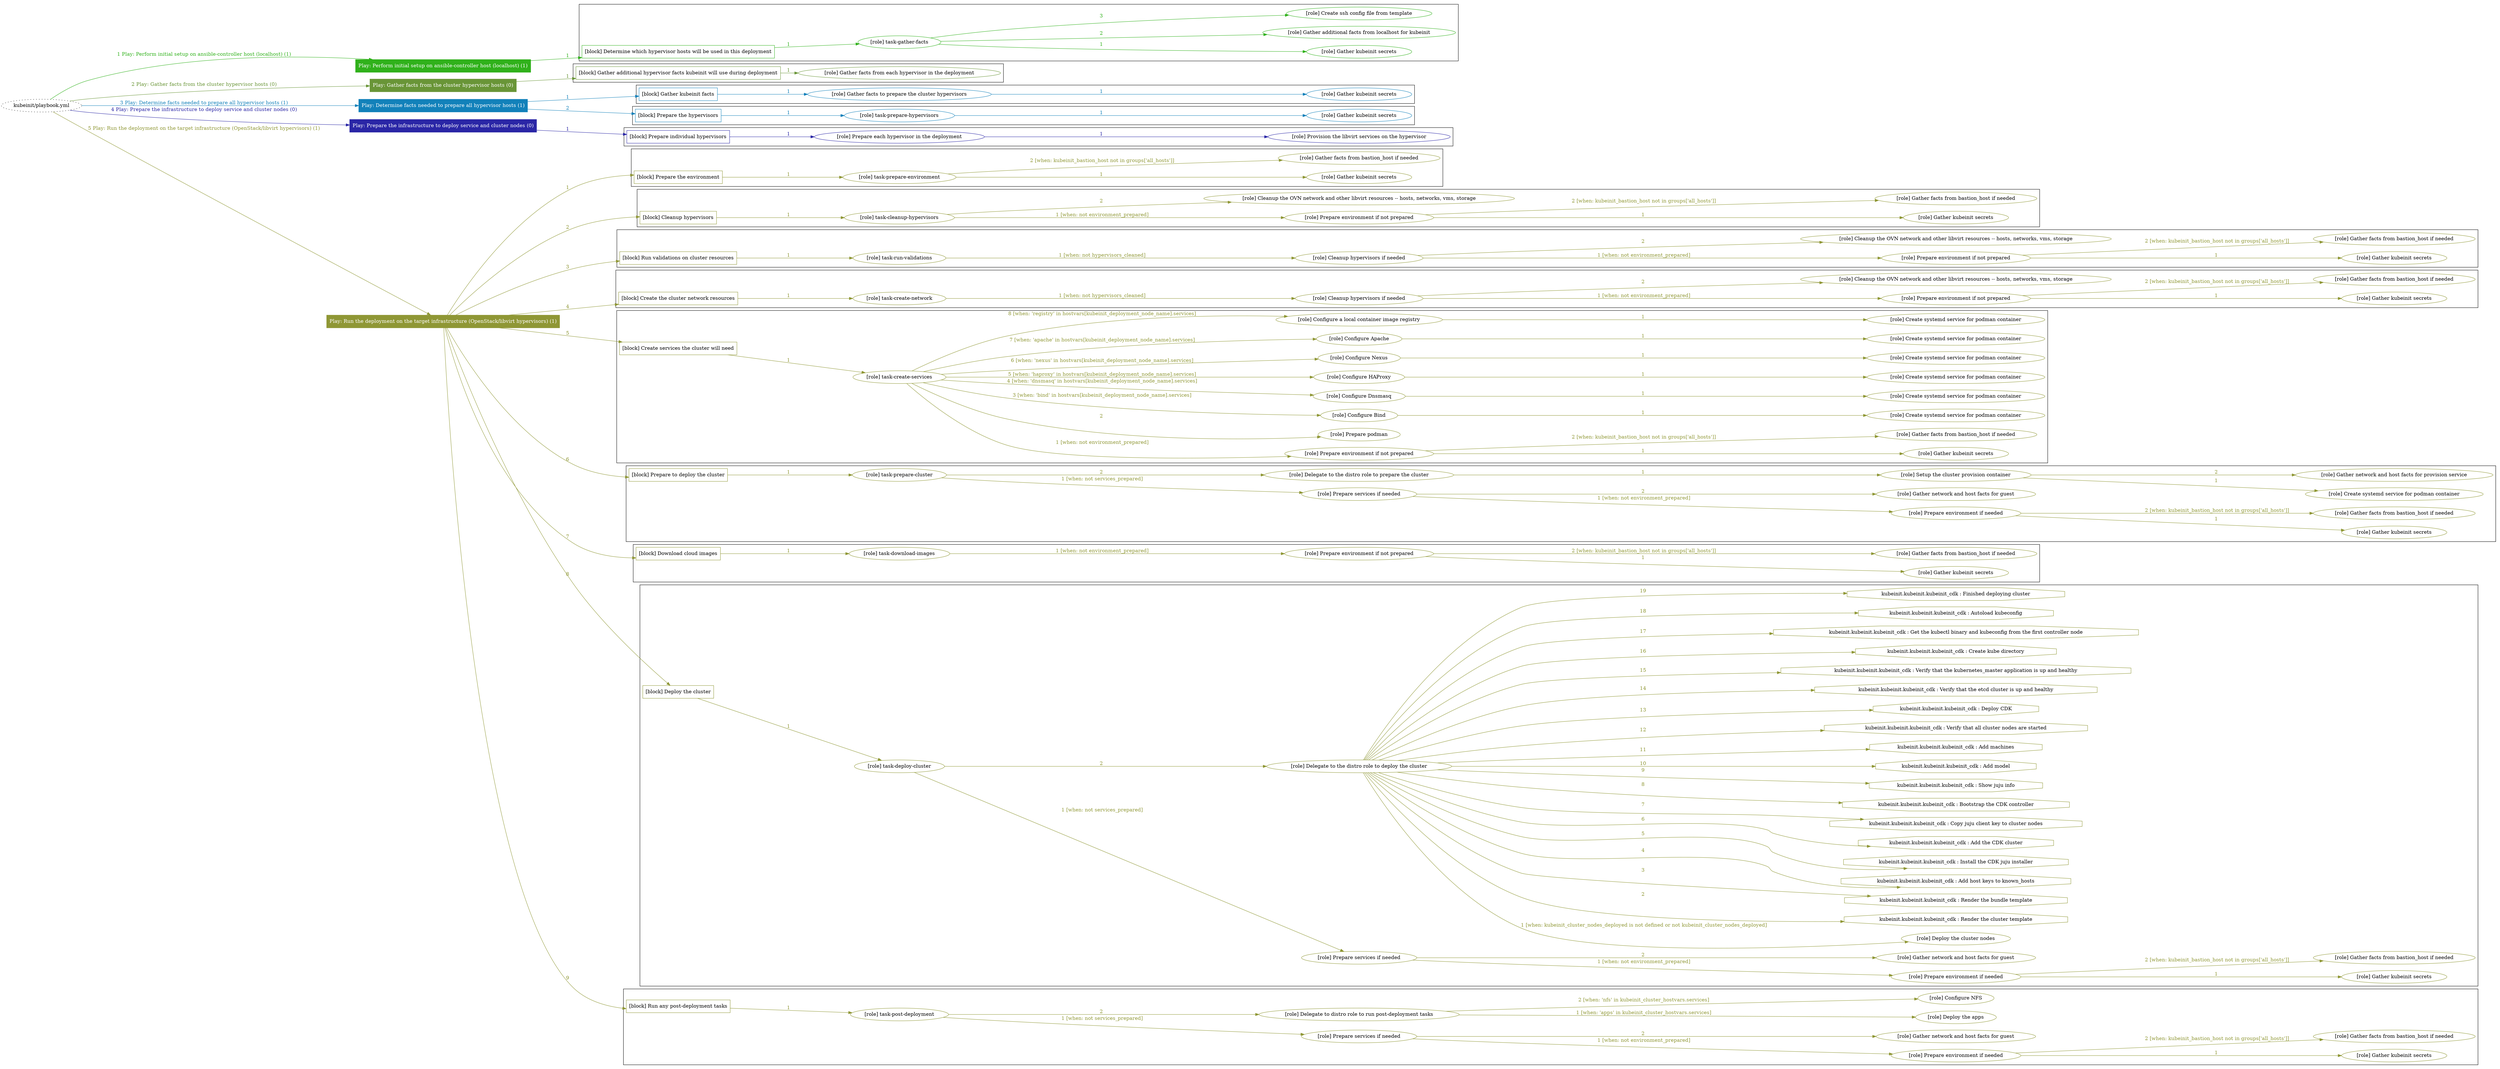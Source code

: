 digraph {
	graph [concentrate=true ordering=in rankdir=LR ratio=fill]
	edge [esep=5 sep=10]
	"kubeinit/playbook.yml" [URL="/home/runner/work/kubeinit/kubeinit/kubeinit/playbook.yml" id=playbook_cd657d5a style=dotted]
	"kubeinit/playbook.yml" -> play_ceb8ec1d [label="1 Play: Perform initial setup on ansible-controller host (localhost) (1)" color="#30b11b" fontcolor="#30b11b" id=edge_play_ceb8ec1d labeltooltip="1 Play: Perform initial setup on ansible-controller host (localhost) (1)" tooltip="1 Play: Perform initial setup on ansible-controller host (localhost) (1)"]
	subgraph "Play: Perform initial setup on ansible-controller host (localhost) (1)" {
		play_ceb8ec1d [label="Play: Perform initial setup on ansible-controller host (localhost) (1)" URL="/home/runner/work/kubeinit/kubeinit/kubeinit/playbook.yml" color="#30b11b" fontcolor="#ffffff" id=play_ceb8ec1d shape=box style=filled tooltip=localhost]
		play_ceb8ec1d -> block_34681be0 [label=1 color="#30b11b" fontcolor="#30b11b" id=edge_block_34681be0 labeltooltip=1 tooltip=1]
		subgraph cluster_block_34681be0 {
			block_34681be0 [label="[block] Determine which hypervisor hosts will be used in this deployment" URL="/home/runner/work/kubeinit/kubeinit/kubeinit/playbook.yml" color="#30b11b" id=block_34681be0 labeltooltip="Determine which hypervisor hosts will be used in this deployment" shape=box tooltip="Determine which hypervisor hosts will be used in this deployment"]
			block_34681be0 -> role_828127d9 [label="1 " color="#30b11b" fontcolor="#30b11b" id=edge_role_828127d9 labeltooltip="1 " tooltip="1 "]
			subgraph "task-gather-facts" {
				role_828127d9 [label="[role] task-gather-facts" URL="/home/runner/work/kubeinit/kubeinit/kubeinit/playbook.yml" color="#30b11b" id=role_828127d9 tooltip="task-gather-facts"]
				role_828127d9 -> role_39dc671b [label="1 " color="#30b11b" fontcolor="#30b11b" id=edge_role_39dc671b labeltooltip="1 " tooltip="1 "]
				subgraph "Gather kubeinit secrets" {
					role_39dc671b [label="[role] Gather kubeinit secrets" URL="/home/runner/.ansible/collections/ansible_collections/kubeinit/kubeinit/roles/kubeinit_prepare/tasks/build_hypervisors_group.yml" color="#30b11b" id=role_39dc671b tooltip="Gather kubeinit secrets"]
				}
				role_828127d9 -> role_d5f04aaf [label="2 " color="#30b11b" fontcolor="#30b11b" id=edge_role_d5f04aaf labeltooltip="2 " tooltip="2 "]
				subgraph "Gather additional facts from localhost for kubeinit" {
					role_d5f04aaf [label="[role] Gather additional facts from localhost for kubeinit" URL="/home/runner/.ansible/collections/ansible_collections/kubeinit/kubeinit/roles/kubeinit_prepare/tasks/build_hypervisors_group.yml" color="#30b11b" id=role_d5f04aaf tooltip="Gather additional facts from localhost for kubeinit"]
				}
				role_828127d9 -> role_eecea477 [label="3 " color="#30b11b" fontcolor="#30b11b" id=edge_role_eecea477 labeltooltip="3 " tooltip="3 "]
				subgraph "Create ssh config file from template" {
					role_eecea477 [label="[role] Create ssh config file from template" URL="/home/runner/.ansible/collections/ansible_collections/kubeinit/kubeinit/roles/kubeinit_prepare/tasks/build_hypervisors_group.yml" color="#30b11b" id=role_eecea477 tooltip="Create ssh config file from template"]
				}
			}
		}
	}
	"kubeinit/playbook.yml" -> play_11ed5c2f [label="2 Play: Gather facts from the cluster hypervisor hosts (0)" color="#699537" fontcolor="#699537" id=edge_play_11ed5c2f labeltooltip="2 Play: Gather facts from the cluster hypervisor hosts (0)" tooltip="2 Play: Gather facts from the cluster hypervisor hosts (0)"]
	subgraph "Play: Gather facts from the cluster hypervisor hosts (0)" {
		play_11ed5c2f [label="Play: Gather facts from the cluster hypervisor hosts (0)" URL="/home/runner/work/kubeinit/kubeinit/kubeinit/playbook.yml" color="#699537" fontcolor="#ffffff" id=play_11ed5c2f shape=box style=filled tooltip="Play: Gather facts from the cluster hypervisor hosts (0)"]
		play_11ed5c2f -> block_8b3c9bb7 [label=1 color="#699537" fontcolor="#699537" id=edge_block_8b3c9bb7 labeltooltip=1 tooltip=1]
		subgraph cluster_block_8b3c9bb7 {
			block_8b3c9bb7 [label="[block] Gather additional hypervisor facts kubeinit will use during deployment" URL="/home/runner/work/kubeinit/kubeinit/kubeinit/playbook.yml" color="#699537" id=block_8b3c9bb7 labeltooltip="Gather additional hypervisor facts kubeinit will use during deployment" shape=box tooltip="Gather additional hypervisor facts kubeinit will use during deployment"]
			block_8b3c9bb7 -> role_a38fad63 [label="1 " color="#699537" fontcolor="#699537" id=edge_role_a38fad63 labeltooltip="1 " tooltip="1 "]
			subgraph "Gather facts from each hypervisor in the deployment" {
				role_a38fad63 [label="[role] Gather facts from each hypervisor in the deployment" URL="/home/runner/work/kubeinit/kubeinit/kubeinit/playbook.yml" color="#699537" id=role_a38fad63 tooltip="Gather facts from each hypervisor in the deployment"]
			}
		}
	}
	"kubeinit/playbook.yml" -> play_ab9390d6 [label="3 Play: Determine facts needed to prepare all hypervisor hosts (1)" color="#1281ba" fontcolor="#1281ba" id=edge_play_ab9390d6 labeltooltip="3 Play: Determine facts needed to prepare all hypervisor hosts (1)" tooltip="3 Play: Determine facts needed to prepare all hypervisor hosts (1)"]
	subgraph "Play: Determine facts needed to prepare all hypervisor hosts (1)" {
		play_ab9390d6 [label="Play: Determine facts needed to prepare all hypervisor hosts (1)" URL="/home/runner/work/kubeinit/kubeinit/kubeinit/playbook.yml" color="#1281ba" fontcolor="#ffffff" id=play_ab9390d6 shape=box style=filled tooltip=localhost]
		play_ab9390d6 -> block_2c766295 [label=1 color="#1281ba" fontcolor="#1281ba" id=edge_block_2c766295 labeltooltip=1 tooltip=1]
		subgraph cluster_block_2c766295 {
			block_2c766295 [label="[block] Gather kubeinit facts" URL="/home/runner/work/kubeinit/kubeinit/kubeinit/playbook.yml" color="#1281ba" id=block_2c766295 labeltooltip="Gather kubeinit facts" shape=box tooltip="Gather kubeinit facts"]
			block_2c766295 -> role_c1063bf0 [label="1 " color="#1281ba" fontcolor="#1281ba" id=edge_role_c1063bf0 labeltooltip="1 " tooltip="1 "]
			subgraph "Gather facts to prepare the cluster hypervisors" {
				role_c1063bf0 [label="[role] Gather facts to prepare the cluster hypervisors" URL="/home/runner/work/kubeinit/kubeinit/kubeinit/playbook.yml" color="#1281ba" id=role_c1063bf0 tooltip="Gather facts to prepare the cluster hypervisors"]
				role_c1063bf0 -> role_35a53a91 [label="1 " color="#1281ba" fontcolor="#1281ba" id=edge_role_35a53a91 labeltooltip="1 " tooltip="1 "]
				subgraph "Gather kubeinit secrets" {
					role_35a53a91 [label="[role] Gather kubeinit secrets" URL="/home/runner/.ansible/collections/ansible_collections/kubeinit/kubeinit/roles/kubeinit_prepare/tasks/gather_kubeinit_facts.yml" color="#1281ba" id=role_35a53a91 tooltip="Gather kubeinit secrets"]
				}
			}
		}
		play_ab9390d6 -> block_e898741e [label=2 color="#1281ba" fontcolor="#1281ba" id=edge_block_e898741e labeltooltip=2 tooltip=2]
		subgraph cluster_block_e898741e {
			block_e898741e [label="[block] Prepare the hypervisors" URL="/home/runner/work/kubeinit/kubeinit/kubeinit/playbook.yml" color="#1281ba" id=block_e898741e labeltooltip="Prepare the hypervisors" shape=box tooltip="Prepare the hypervisors"]
			block_e898741e -> role_956f56af [label="1 " color="#1281ba" fontcolor="#1281ba" id=edge_role_956f56af labeltooltip="1 " tooltip="1 "]
			subgraph "task-prepare-hypervisors" {
				role_956f56af [label="[role] task-prepare-hypervisors" URL="/home/runner/work/kubeinit/kubeinit/kubeinit/playbook.yml" color="#1281ba" id=role_956f56af tooltip="task-prepare-hypervisors"]
				role_956f56af -> role_1a9fc043 [label="1 " color="#1281ba" fontcolor="#1281ba" id=edge_role_1a9fc043 labeltooltip="1 " tooltip="1 "]
				subgraph "Gather kubeinit secrets" {
					role_1a9fc043 [label="[role] Gather kubeinit secrets" URL="/home/runner/.ansible/collections/ansible_collections/kubeinit/kubeinit/roles/kubeinit_prepare/tasks/gather_kubeinit_facts.yml" color="#1281ba" id=role_1a9fc043 tooltip="Gather kubeinit secrets"]
				}
			}
		}
	}
	"kubeinit/playbook.yml" -> play_485f9ff9 [label="4 Play: Prepare the infrastructure to deploy service and cluster nodes (0)" color="#2a26a6" fontcolor="#2a26a6" id=edge_play_485f9ff9 labeltooltip="4 Play: Prepare the infrastructure to deploy service and cluster nodes (0)" tooltip="4 Play: Prepare the infrastructure to deploy service and cluster nodes (0)"]
	subgraph "Play: Prepare the infrastructure to deploy service and cluster nodes (0)" {
		play_485f9ff9 [label="Play: Prepare the infrastructure to deploy service and cluster nodes (0)" URL="/home/runner/work/kubeinit/kubeinit/kubeinit/playbook.yml" color="#2a26a6" fontcolor="#ffffff" id=play_485f9ff9 shape=box style=filled tooltip="Play: Prepare the infrastructure to deploy service and cluster nodes (0)"]
		play_485f9ff9 -> block_8a85e7b1 [label=1 color="#2a26a6" fontcolor="#2a26a6" id=edge_block_8a85e7b1 labeltooltip=1 tooltip=1]
		subgraph cluster_block_8a85e7b1 {
			block_8a85e7b1 [label="[block] Prepare individual hypervisors" URL="/home/runner/work/kubeinit/kubeinit/kubeinit/playbook.yml" color="#2a26a6" id=block_8a85e7b1 labeltooltip="Prepare individual hypervisors" shape=box tooltip="Prepare individual hypervisors"]
			block_8a85e7b1 -> role_94c80084 [label="1 " color="#2a26a6" fontcolor="#2a26a6" id=edge_role_94c80084 labeltooltip="1 " tooltip="1 "]
			subgraph "Prepare each hypervisor in the deployment" {
				role_94c80084 [label="[role] Prepare each hypervisor in the deployment" URL="/home/runner/work/kubeinit/kubeinit/kubeinit/playbook.yml" color="#2a26a6" id=role_94c80084 tooltip="Prepare each hypervisor in the deployment"]
				role_94c80084 -> role_57f66206 [label="1 " color="#2a26a6" fontcolor="#2a26a6" id=edge_role_57f66206 labeltooltip="1 " tooltip="1 "]
				subgraph "Provision the libvirt services on the hypervisor" {
					role_57f66206 [label="[role] Provision the libvirt services on the hypervisor" URL="/home/runner/.ansible/collections/ansible_collections/kubeinit/kubeinit/roles/kubeinit_prepare/tasks/prepare_hypervisor.yml" color="#2a26a6" id=role_57f66206 tooltip="Provision the libvirt services on the hypervisor"]
				}
			}
		}
	}
	"kubeinit/playbook.yml" -> play_a5c79d68 [label="5 Play: Run the deployment on the target infrastructure (OpenStack/libvirt hypervisors) (1)" color="#8f9735" fontcolor="#8f9735" id=edge_play_a5c79d68 labeltooltip="5 Play: Run the deployment on the target infrastructure (OpenStack/libvirt hypervisors) (1)" tooltip="5 Play: Run the deployment on the target infrastructure (OpenStack/libvirt hypervisors) (1)"]
	subgraph "Play: Run the deployment on the target infrastructure (OpenStack/libvirt hypervisors) (1)" {
		play_a5c79d68 [label="Play: Run the deployment on the target infrastructure (OpenStack/libvirt hypervisors) (1)" URL="/home/runner/work/kubeinit/kubeinit/kubeinit/playbook.yml" color="#8f9735" fontcolor="#ffffff" id=play_a5c79d68 shape=box style=filled tooltip=localhost]
		play_a5c79d68 -> block_c7a62690 [label=1 color="#8f9735" fontcolor="#8f9735" id=edge_block_c7a62690 labeltooltip=1 tooltip=1]
		subgraph cluster_block_c7a62690 {
			block_c7a62690 [label="[block] Prepare the environment" URL="/home/runner/work/kubeinit/kubeinit/kubeinit/playbook.yml" color="#8f9735" id=block_c7a62690 labeltooltip="Prepare the environment" shape=box tooltip="Prepare the environment"]
			block_c7a62690 -> role_be80a9b1 [label="1 " color="#8f9735" fontcolor="#8f9735" id=edge_role_be80a9b1 labeltooltip="1 " tooltip="1 "]
			subgraph "task-prepare-environment" {
				role_be80a9b1 [label="[role] task-prepare-environment" URL="/home/runner/work/kubeinit/kubeinit/kubeinit/playbook.yml" color="#8f9735" id=role_be80a9b1 tooltip="task-prepare-environment"]
				role_be80a9b1 -> role_8db6ff6e [label="1 " color="#8f9735" fontcolor="#8f9735" id=edge_role_8db6ff6e labeltooltip="1 " tooltip="1 "]
				subgraph "Gather kubeinit secrets" {
					role_8db6ff6e [label="[role] Gather kubeinit secrets" URL="/home/runner/.ansible/collections/ansible_collections/kubeinit/kubeinit/roles/kubeinit_prepare/tasks/gather_kubeinit_facts.yml" color="#8f9735" id=role_8db6ff6e tooltip="Gather kubeinit secrets"]
				}
				role_be80a9b1 -> role_0283cb5f [label="2 [when: kubeinit_bastion_host not in groups['all_hosts']]" color="#8f9735" fontcolor="#8f9735" id=edge_role_0283cb5f labeltooltip="2 [when: kubeinit_bastion_host not in groups['all_hosts']]" tooltip="2 [when: kubeinit_bastion_host not in groups['all_hosts']]"]
				subgraph "Gather facts from bastion_host if needed" {
					role_0283cb5f [label="[role] Gather facts from bastion_host if needed" URL="/home/runner/.ansible/collections/ansible_collections/kubeinit/kubeinit/roles/kubeinit_prepare/tasks/main.yml" color="#8f9735" id=role_0283cb5f tooltip="Gather facts from bastion_host if needed"]
				}
			}
		}
		play_a5c79d68 -> block_fcfa1def [label=2 color="#8f9735" fontcolor="#8f9735" id=edge_block_fcfa1def labeltooltip=2 tooltip=2]
		subgraph cluster_block_fcfa1def {
			block_fcfa1def [label="[block] Cleanup hypervisors" URL="/home/runner/work/kubeinit/kubeinit/kubeinit/playbook.yml" color="#8f9735" id=block_fcfa1def labeltooltip="Cleanup hypervisors" shape=box tooltip="Cleanup hypervisors"]
			block_fcfa1def -> role_36c90ebb [label="1 " color="#8f9735" fontcolor="#8f9735" id=edge_role_36c90ebb labeltooltip="1 " tooltip="1 "]
			subgraph "task-cleanup-hypervisors" {
				role_36c90ebb [label="[role] task-cleanup-hypervisors" URL="/home/runner/work/kubeinit/kubeinit/kubeinit/playbook.yml" color="#8f9735" id=role_36c90ebb tooltip="task-cleanup-hypervisors"]
				role_36c90ebb -> role_511deeb3 [label="1 [when: not environment_prepared]" color="#8f9735" fontcolor="#8f9735" id=edge_role_511deeb3 labeltooltip="1 [when: not environment_prepared]" tooltip="1 [when: not environment_prepared]"]
				subgraph "Prepare environment if not prepared" {
					role_511deeb3 [label="[role] Prepare environment if not prepared" URL="/home/runner/.ansible/collections/ansible_collections/kubeinit/kubeinit/roles/kubeinit_libvirt/tasks/cleanup_hypervisors.yml" color="#8f9735" id=role_511deeb3 tooltip="Prepare environment if not prepared"]
					role_511deeb3 -> role_a06d397b [label="1 " color="#8f9735" fontcolor="#8f9735" id=edge_role_a06d397b labeltooltip="1 " tooltip="1 "]
					subgraph "Gather kubeinit secrets" {
						role_a06d397b [label="[role] Gather kubeinit secrets" URL="/home/runner/.ansible/collections/ansible_collections/kubeinit/kubeinit/roles/kubeinit_prepare/tasks/gather_kubeinit_facts.yml" color="#8f9735" id=role_a06d397b tooltip="Gather kubeinit secrets"]
					}
					role_511deeb3 -> role_fc28161c [label="2 [when: kubeinit_bastion_host not in groups['all_hosts']]" color="#8f9735" fontcolor="#8f9735" id=edge_role_fc28161c labeltooltip="2 [when: kubeinit_bastion_host not in groups['all_hosts']]" tooltip="2 [when: kubeinit_bastion_host not in groups['all_hosts']]"]
					subgraph "Gather facts from bastion_host if needed" {
						role_fc28161c [label="[role] Gather facts from bastion_host if needed" URL="/home/runner/.ansible/collections/ansible_collections/kubeinit/kubeinit/roles/kubeinit_prepare/tasks/main.yml" color="#8f9735" id=role_fc28161c tooltip="Gather facts from bastion_host if needed"]
					}
				}
				role_36c90ebb -> role_82da23a6 [label="2 " color="#8f9735" fontcolor="#8f9735" id=edge_role_82da23a6 labeltooltip="2 " tooltip="2 "]
				subgraph "Cleanup the OVN network and other libvirt resources -- hosts, networks, vms, storage" {
					role_82da23a6 [label="[role] Cleanup the OVN network and other libvirt resources -- hosts, networks, vms, storage" URL="/home/runner/.ansible/collections/ansible_collections/kubeinit/kubeinit/roles/kubeinit_libvirt/tasks/cleanup_hypervisors.yml" color="#8f9735" id=role_82da23a6 tooltip="Cleanup the OVN network and other libvirt resources -- hosts, networks, vms, storage"]
				}
			}
		}
		play_a5c79d68 -> block_6cf93146 [label=3 color="#8f9735" fontcolor="#8f9735" id=edge_block_6cf93146 labeltooltip=3 tooltip=3]
		subgraph cluster_block_6cf93146 {
			block_6cf93146 [label="[block] Run validations on cluster resources" URL="/home/runner/work/kubeinit/kubeinit/kubeinit/playbook.yml" color="#8f9735" id=block_6cf93146 labeltooltip="Run validations on cluster resources" shape=box tooltip="Run validations on cluster resources"]
			block_6cf93146 -> role_12487765 [label="1 " color="#8f9735" fontcolor="#8f9735" id=edge_role_12487765 labeltooltip="1 " tooltip="1 "]
			subgraph "task-run-validations" {
				role_12487765 [label="[role] task-run-validations" URL="/home/runner/work/kubeinit/kubeinit/kubeinit/playbook.yml" color="#8f9735" id=role_12487765 tooltip="task-run-validations"]
				role_12487765 -> role_c077e961 [label="1 [when: not hypervisors_cleaned]" color="#8f9735" fontcolor="#8f9735" id=edge_role_c077e961 labeltooltip="1 [when: not hypervisors_cleaned]" tooltip="1 [when: not hypervisors_cleaned]"]
				subgraph "Cleanup hypervisors if needed" {
					role_c077e961 [label="[role] Cleanup hypervisors if needed" URL="/home/runner/.ansible/collections/ansible_collections/kubeinit/kubeinit/roles/kubeinit_validations/tasks/main.yml" color="#8f9735" id=role_c077e961 tooltip="Cleanup hypervisors if needed"]
					role_c077e961 -> role_6e9c21b9 [label="1 [when: not environment_prepared]" color="#8f9735" fontcolor="#8f9735" id=edge_role_6e9c21b9 labeltooltip="1 [when: not environment_prepared]" tooltip="1 [when: not environment_prepared]"]
					subgraph "Prepare environment if not prepared" {
						role_6e9c21b9 [label="[role] Prepare environment if not prepared" URL="/home/runner/.ansible/collections/ansible_collections/kubeinit/kubeinit/roles/kubeinit_libvirt/tasks/cleanup_hypervisors.yml" color="#8f9735" id=role_6e9c21b9 tooltip="Prepare environment if not prepared"]
						role_6e9c21b9 -> role_461476fc [label="1 " color="#8f9735" fontcolor="#8f9735" id=edge_role_461476fc labeltooltip="1 " tooltip="1 "]
						subgraph "Gather kubeinit secrets" {
							role_461476fc [label="[role] Gather kubeinit secrets" URL="/home/runner/.ansible/collections/ansible_collections/kubeinit/kubeinit/roles/kubeinit_prepare/tasks/gather_kubeinit_facts.yml" color="#8f9735" id=role_461476fc tooltip="Gather kubeinit secrets"]
						}
						role_6e9c21b9 -> role_b527e1c2 [label="2 [when: kubeinit_bastion_host not in groups['all_hosts']]" color="#8f9735" fontcolor="#8f9735" id=edge_role_b527e1c2 labeltooltip="2 [when: kubeinit_bastion_host not in groups['all_hosts']]" tooltip="2 [when: kubeinit_bastion_host not in groups['all_hosts']]"]
						subgraph "Gather facts from bastion_host if needed" {
							role_b527e1c2 [label="[role] Gather facts from bastion_host if needed" URL="/home/runner/.ansible/collections/ansible_collections/kubeinit/kubeinit/roles/kubeinit_prepare/tasks/main.yml" color="#8f9735" id=role_b527e1c2 tooltip="Gather facts from bastion_host if needed"]
						}
					}
					role_c077e961 -> role_dcc6534e [label="2 " color="#8f9735" fontcolor="#8f9735" id=edge_role_dcc6534e labeltooltip="2 " tooltip="2 "]
					subgraph "Cleanup the OVN network and other libvirt resources -- hosts, networks, vms, storage" {
						role_dcc6534e [label="[role] Cleanup the OVN network and other libvirt resources -- hosts, networks, vms, storage" URL="/home/runner/.ansible/collections/ansible_collections/kubeinit/kubeinit/roles/kubeinit_libvirt/tasks/cleanup_hypervisors.yml" color="#8f9735" id=role_dcc6534e tooltip="Cleanup the OVN network and other libvirt resources -- hosts, networks, vms, storage"]
					}
				}
			}
		}
		play_a5c79d68 -> block_d6dafea2 [label=4 color="#8f9735" fontcolor="#8f9735" id=edge_block_d6dafea2 labeltooltip=4 tooltip=4]
		subgraph cluster_block_d6dafea2 {
			block_d6dafea2 [label="[block] Create the cluster network resources" URL="/home/runner/work/kubeinit/kubeinit/kubeinit/playbook.yml" color="#8f9735" id=block_d6dafea2 labeltooltip="Create the cluster network resources" shape=box tooltip="Create the cluster network resources"]
			block_d6dafea2 -> role_d5ca3764 [label="1 " color="#8f9735" fontcolor="#8f9735" id=edge_role_d5ca3764 labeltooltip="1 " tooltip="1 "]
			subgraph "task-create-network" {
				role_d5ca3764 [label="[role] task-create-network" URL="/home/runner/work/kubeinit/kubeinit/kubeinit/playbook.yml" color="#8f9735" id=role_d5ca3764 tooltip="task-create-network"]
				role_d5ca3764 -> role_82363466 [label="1 [when: not hypervisors_cleaned]" color="#8f9735" fontcolor="#8f9735" id=edge_role_82363466 labeltooltip="1 [when: not hypervisors_cleaned]" tooltip="1 [when: not hypervisors_cleaned]"]
				subgraph "Cleanup hypervisors if needed" {
					role_82363466 [label="[role] Cleanup hypervisors if needed" URL="/home/runner/.ansible/collections/ansible_collections/kubeinit/kubeinit/roles/kubeinit_libvirt/tasks/create_network.yml" color="#8f9735" id=role_82363466 tooltip="Cleanup hypervisors if needed"]
					role_82363466 -> role_ee587d09 [label="1 [when: not environment_prepared]" color="#8f9735" fontcolor="#8f9735" id=edge_role_ee587d09 labeltooltip="1 [when: not environment_prepared]" tooltip="1 [when: not environment_prepared]"]
					subgraph "Prepare environment if not prepared" {
						role_ee587d09 [label="[role] Prepare environment if not prepared" URL="/home/runner/.ansible/collections/ansible_collections/kubeinit/kubeinit/roles/kubeinit_libvirt/tasks/cleanup_hypervisors.yml" color="#8f9735" id=role_ee587d09 tooltip="Prepare environment if not prepared"]
						role_ee587d09 -> role_86ced29f [label="1 " color="#8f9735" fontcolor="#8f9735" id=edge_role_86ced29f labeltooltip="1 " tooltip="1 "]
						subgraph "Gather kubeinit secrets" {
							role_86ced29f [label="[role] Gather kubeinit secrets" URL="/home/runner/.ansible/collections/ansible_collections/kubeinit/kubeinit/roles/kubeinit_prepare/tasks/gather_kubeinit_facts.yml" color="#8f9735" id=role_86ced29f tooltip="Gather kubeinit secrets"]
						}
						role_ee587d09 -> role_a47e18d9 [label="2 [when: kubeinit_bastion_host not in groups['all_hosts']]" color="#8f9735" fontcolor="#8f9735" id=edge_role_a47e18d9 labeltooltip="2 [when: kubeinit_bastion_host not in groups['all_hosts']]" tooltip="2 [when: kubeinit_bastion_host not in groups['all_hosts']]"]
						subgraph "Gather facts from bastion_host if needed" {
							role_a47e18d9 [label="[role] Gather facts from bastion_host if needed" URL="/home/runner/.ansible/collections/ansible_collections/kubeinit/kubeinit/roles/kubeinit_prepare/tasks/main.yml" color="#8f9735" id=role_a47e18d9 tooltip="Gather facts from bastion_host if needed"]
						}
					}
					role_82363466 -> role_edfc7a56 [label="2 " color="#8f9735" fontcolor="#8f9735" id=edge_role_edfc7a56 labeltooltip="2 " tooltip="2 "]
					subgraph "Cleanup the OVN network and other libvirt resources -- hosts, networks, vms, storage" {
						role_edfc7a56 [label="[role] Cleanup the OVN network and other libvirt resources -- hosts, networks, vms, storage" URL="/home/runner/.ansible/collections/ansible_collections/kubeinit/kubeinit/roles/kubeinit_libvirt/tasks/cleanup_hypervisors.yml" color="#8f9735" id=role_edfc7a56 tooltip="Cleanup the OVN network and other libvirt resources -- hosts, networks, vms, storage"]
					}
				}
			}
		}
		play_a5c79d68 -> block_bedce115 [label=5 color="#8f9735" fontcolor="#8f9735" id=edge_block_bedce115 labeltooltip=5 tooltip=5]
		subgraph cluster_block_bedce115 {
			block_bedce115 [label="[block] Create services the cluster will need" URL="/home/runner/work/kubeinit/kubeinit/kubeinit/playbook.yml" color="#8f9735" id=block_bedce115 labeltooltip="Create services the cluster will need" shape=box tooltip="Create services the cluster will need"]
			block_bedce115 -> role_a0570d0f [label="1 " color="#8f9735" fontcolor="#8f9735" id=edge_role_a0570d0f labeltooltip="1 " tooltip="1 "]
			subgraph "task-create-services" {
				role_a0570d0f [label="[role] task-create-services" URL="/home/runner/work/kubeinit/kubeinit/kubeinit/playbook.yml" color="#8f9735" id=role_a0570d0f tooltip="task-create-services"]
				role_a0570d0f -> role_3059e4a2 [label="1 [when: not environment_prepared]" color="#8f9735" fontcolor="#8f9735" id=edge_role_3059e4a2 labeltooltip="1 [when: not environment_prepared]" tooltip="1 [when: not environment_prepared]"]
				subgraph "Prepare environment if not prepared" {
					role_3059e4a2 [label="[role] Prepare environment if not prepared" URL="/home/runner/.ansible/collections/ansible_collections/kubeinit/kubeinit/roles/kubeinit_services/tasks/main.yml" color="#8f9735" id=role_3059e4a2 tooltip="Prepare environment if not prepared"]
					role_3059e4a2 -> role_9cc1dd1b [label="1 " color="#8f9735" fontcolor="#8f9735" id=edge_role_9cc1dd1b labeltooltip="1 " tooltip="1 "]
					subgraph "Gather kubeinit secrets" {
						role_9cc1dd1b [label="[role] Gather kubeinit secrets" URL="/home/runner/.ansible/collections/ansible_collections/kubeinit/kubeinit/roles/kubeinit_prepare/tasks/gather_kubeinit_facts.yml" color="#8f9735" id=role_9cc1dd1b tooltip="Gather kubeinit secrets"]
					}
					role_3059e4a2 -> role_6d534f5f [label="2 [when: kubeinit_bastion_host not in groups['all_hosts']]" color="#8f9735" fontcolor="#8f9735" id=edge_role_6d534f5f labeltooltip="2 [when: kubeinit_bastion_host not in groups['all_hosts']]" tooltip="2 [when: kubeinit_bastion_host not in groups['all_hosts']]"]
					subgraph "Gather facts from bastion_host if needed" {
						role_6d534f5f [label="[role] Gather facts from bastion_host if needed" URL="/home/runner/.ansible/collections/ansible_collections/kubeinit/kubeinit/roles/kubeinit_prepare/tasks/main.yml" color="#8f9735" id=role_6d534f5f tooltip="Gather facts from bastion_host if needed"]
					}
				}
				role_a0570d0f -> role_4a077082 [label="2 " color="#8f9735" fontcolor="#8f9735" id=edge_role_4a077082 labeltooltip="2 " tooltip="2 "]
				subgraph "Prepare podman" {
					role_4a077082 [label="[role] Prepare podman" URL="/home/runner/.ansible/collections/ansible_collections/kubeinit/kubeinit/roles/kubeinit_services/tasks/00_create_service_pod.yml" color="#8f9735" id=role_4a077082 tooltip="Prepare podman"]
				}
				role_a0570d0f -> role_22030a7f [label="3 [when: 'bind' in hostvars[kubeinit_deployment_node_name].services]" color="#8f9735" fontcolor="#8f9735" id=edge_role_22030a7f labeltooltip="3 [when: 'bind' in hostvars[kubeinit_deployment_node_name].services]" tooltip="3 [when: 'bind' in hostvars[kubeinit_deployment_node_name].services]"]
				subgraph "Configure Bind" {
					role_22030a7f [label="[role] Configure Bind" URL="/home/runner/.ansible/collections/ansible_collections/kubeinit/kubeinit/roles/kubeinit_services/tasks/start_services_containers.yml" color="#8f9735" id=role_22030a7f tooltip="Configure Bind"]
					role_22030a7f -> role_cfd1ba57 [label="1 " color="#8f9735" fontcolor="#8f9735" id=edge_role_cfd1ba57 labeltooltip="1 " tooltip="1 "]
					subgraph "Create systemd service for podman container" {
						role_cfd1ba57 [label="[role] Create systemd service for podman container" URL="/home/runner/.ansible/collections/ansible_collections/kubeinit/kubeinit/roles/kubeinit_bind/tasks/main.yml" color="#8f9735" id=role_cfd1ba57 tooltip="Create systemd service for podman container"]
					}
				}
				role_a0570d0f -> role_2abcb728 [label="4 [when: 'dnsmasq' in hostvars[kubeinit_deployment_node_name].services]" color="#8f9735" fontcolor="#8f9735" id=edge_role_2abcb728 labeltooltip="4 [when: 'dnsmasq' in hostvars[kubeinit_deployment_node_name].services]" tooltip="4 [when: 'dnsmasq' in hostvars[kubeinit_deployment_node_name].services]"]
				subgraph "Configure Dnsmasq" {
					role_2abcb728 [label="[role] Configure Dnsmasq" URL="/home/runner/.ansible/collections/ansible_collections/kubeinit/kubeinit/roles/kubeinit_services/tasks/start_services_containers.yml" color="#8f9735" id=role_2abcb728 tooltip="Configure Dnsmasq"]
					role_2abcb728 -> role_5e3768e3 [label="1 " color="#8f9735" fontcolor="#8f9735" id=edge_role_5e3768e3 labeltooltip="1 " tooltip="1 "]
					subgraph "Create systemd service for podman container" {
						role_5e3768e3 [label="[role] Create systemd service for podman container" URL="/home/runner/.ansible/collections/ansible_collections/kubeinit/kubeinit/roles/kubeinit_dnsmasq/tasks/main.yml" color="#8f9735" id=role_5e3768e3 tooltip="Create systemd service for podman container"]
					}
				}
				role_a0570d0f -> role_4f1218ff [label="5 [when: 'haproxy' in hostvars[kubeinit_deployment_node_name].services]" color="#8f9735" fontcolor="#8f9735" id=edge_role_4f1218ff labeltooltip="5 [when: 'haproxy' in hostvars[kubeinit_deployment_node_name].services]" tooltip="5 [when: 'haproxy' in hostvars[kubeinit_deployment_node_name].services]"]
				subgraph "Configure HAProxy" {
					role_4f1218ff [label="[role] Configure HAProxy" URL="/home/runner/.ansible/collections/ansible_collections/kubeinit/kubeinit/roles/kubeinit_services/tasks/start_services_containers.yml" color="#8f9735" id=role_4f1218ff tooltip="Configure HAProxy"]
					role_4f1218ff -> role_4dae5805 [label="1 " color="#8f9735" fontcolor="#8f9735" id=edge_role_4dae5805 labeltooltip="1 " tooltip="1 "]
					subgraph "Create systemd service for podman container" {
						role_4dae5805 [label="[role] Create systemd service for podman container" URL="/home/runner/.ansible/collections/ansible_collections/kubeinit/kubeinit/roles/kubeinit_haproxy/tasks/main.yml" color="#8f9735" id=role_4dae5805 tooltip="Create systemd service for podman container"]
					}
				}
				role_a0570d0f -> role_5cad44e2 [label="6 [when: 'nexus' in hostvars[kubeinit_deployment_node_name].services]" color="#8f9735" fontcolor="#8f9735" id=edge_role_5cad44e2 labeltooltip="6 [when: 'nexus' in hostvars[kubeinit_deployment_node_name].services]" tooltip="6 [when: 'nexus' in hostvars[kubeinit_deployment_node_name].services]"]
				subgraph "Configure Nexus" {
					role_5cad44e2 [label="[role] Configure Nexus" URL="/home/runner/.ansible/collections/ansible_collections/kubeinit/kubeinit/roles/kubeinit_services/tasks/start_services_containers.yml" color="#8f9735" id=role_5cad44e2 tooltip="Configure Nexus"]
					role_5cad44e2 -> role_0ceee080 [label="1 " color="#8f9735" fontcolor="#8f9735" id=edge_role_0ceee080 labeltooltip="1 " tooltip="1 "]
					subgraph "Create systemd service for podman container" {
						role_0ceee080 [label="[role] Create systemd service for podman container" URL="/home/runner/.ansible/collections/ansible_collections/kubeinit/kubeinit/roles/kubeinit_nexus/tasks/main.yml" color="#8f9735" id=role_0ceee080 tooltip="Create systemd service for podman container"]
					}
				}
				role_a0570d0f -> role_fb59dabc [label="7 [when: 'apache' in hostvars[kubeinit_deployment_node_name].services]" color="#8f9735" fontcolor="#8f9735" id=edge_role_fb59dabc labeltooltip="7 [when: 'apache' in hostvars[kubeinit_deployment_node_name].services]" tooltip="7 [when: 'apache' in hostvars[kubeinit_deployment_node_name].services]"]
				subgraph "Configure Apache" {
					role_fb59dabc [label="[role] Configure Apache" URL="/home/runner/.ansible/collections/ansible_collections/kubeinit/kubeinit/roles/kubeinit_services/tasks/start_services_containers.yml" color="#8f9735" id=role_fb59dabc tooltip="Configure Apache"]
					role_fb59dabc -> role_ccdfd2e0 [label="1 " color="#8f9735" fontcolor="#8f9735" id=edge_role_ccdfd2e0 labeltooltip="1 " tooltip="1 "]
					subgraph "Create systemd service for podman container" {
						role_ccdfd2e0 [label="[role] Create systemd service for podman container" URL="/home/runner/.ansible/collections/ansible_collections/kubeinit/kubeinit/roles/kubeinit_apache/tasks/main.yml" color="#8f9735" id=role_ccdfd2e0 tooltip="Create systemd service for podman container"]
					}
				}
				role_a0570d0f -> role_d823196b [label="8 [when: 'registry' in hostvars[kubeinit_deployment_node_name].services]" color="#8f9735" fontcolor="#8f9735" id=edge_role_d823196b labeltooltip="8 [when: 'registry' in hostvars[kubeinit_deployment_node_name].services]" tooltip="8 [when: 'registry' in hostvars[kubeinit_deployment_node_name].services]"]
				subgraph "Configure a local container image registry" {
					role_d823196b [label="[role] Configure a local container image registry" URL="/home/runner/.ansible/collections/ansible_collections/kubeinit/kubeinit/roles/kubeinit_services/tasks/start_services_containers.yml" color="#8f9735" id=role_d823196b tooltip="Configure a local container image registry"]
					role_d823196b -> role_9189accd [label="1 " color="#8f9735" fontcolor="#8f9735" id=edge_role_9189accd labeltooltip="1 " tooltip="1 "]
					subgraph "Create systemd service for podman container" {
						role_9189accd [label="[role] Create systemd service for podman container" URL="/home/runner/.ansible/collections/ansible_collections/kubeinit/kubeinit/roles/kubeinit_registry/tasks/main.yml" color="#8f9735" id=role_9189accd tooltip="Create systemd service for podman container"]
					}
				}
			}
		}
		play_a5c79d68 -> block_0368248f [label=6 color="#8f9735" fontcolor="#8f9735" id=edge_block_0368248f labeltooltip=6 tooltip=6]
		subgraph cluster_block_0368248f {
			block_0368248f [label="[block] Prepare to deploy the cluster" URL="/home/runner/work/kubeinit/kubeinit/kubeinit/playbook.yml" color="#8f9735" id=block_0368248f labeltooltip="Prepare to deploy the cluster" shape=box tooltip="Prepare to deploy the cluster"]
			block_0368248f -> role_cdef404d [label="1 " color="#8f9735" fontcolor="#8f9735" id=edge_role_cdef404d labeltooltip="1 " tooltip="1 "]
			subgraph "task-prepare-cluster" {
				role_cdef404d [label="[role] task-prepare-cluster" URL="/home/runner/work/kubeinit/kubeinit/kubeinit/playbook.yml" color="#8f9735" id=role_cdef404d tooltip="task-prepare-cluster"]
				role_cdef404d -> role_54a3b5fe [label="1 [when: not services_prepared]" color="#8f9735" fontcolor="#8f9735" id=edge_role_54a3b5fe labeltooltip="1 [when: not services_prepared]" tooltip="1 [when: not services_prepared]"]
				subgraph "Prepare services if needed" {
					role_54a3b5fe [label="[role] Prepare services if needed" URL="/home/runner/.ansible/collections/ansible_collections/kubeinit/kubeinit/roles/kubeinit_prepare/tasks/prepare_cluster.yml" color="#8f9735" id=role_54a3b5fe tooltip="Prepare services if needed"]
					role_54a3b5fe -> role_25c1ee90 [label="1 [when: not environment_prepared]" color="#8f9735" fontcolor="#8f9735" id=edge_role_25c1ee90 labeltooltip="1 [when: not environment_prepared]" tooltip="1 [when: not environment_prepared]"]
					subgraph "Prepare environment if needed" {
						role_25c1ee90 [label="[role] Prepare environment if needed" URL="/home/runner/.ansible/collections/ansible_collections/kubeinit/kubeinit/roles/kubeinit_services/tasks/prepare_services.yml" color="#8f9735" id=role_25c1ee90 tooltip="Prepare environment if needed"]
						role_25c1ee90 -> role_b194f386 [label="1 " color="#8f9735" fontcolor="#8f9735" id=edge_role_b194f386 labeltooltip="1 " tooltip="1 "]
						subgraph "Gather kubeinit secrets" {
							role_b194f386 [label="[role] Gather kubeinit secrets" URL="/home/runner/.ansible/collections/ansible_collections/kubeinit/kubeinit/roles/kubeinit_prepare/tasks/gather_kubeinit_facts.yml" color="#8f9735" id=role_b194f386 tooltip="Gather kubeinit secrets"]
						}
						role_25c1ee90 -> role_5b96d11a [label="2 [when: kubeinit_bastion_host not in groups['all_hosts']]" color="#8f9735" fontcolor="#8f9735" id=edge_role_5b96d11a labeltooltip="2 [when: kubeinit_bastion_host not in groups['all_hosts']]" tooltip="2 [when: kubeinit_bastion_host not in groups['all_hosts']]"]
						subgraph "Gather facts from bastion_host if needed" {
							role_5b96d11a [label="[role] Gather facts from bastion_host if needed" URL="/home/runner/.ansible/collections/ansible_collections/kubeinit/kubeinit/roles/kubeinit_prepare/tasks/main.yml" color="#8f9735" id=role_5b96d11a tooltip="Gather facts from bastion_host if needed"]
						}
					}
					role_54a3b5fe -> role_f6825d5a [label="2 " color="#8f9735" fontcolor="#8f9735" id=edge_role_f6825d5a labeltooltip="2 " tooltip="2 "]
					subgraph "Gather network and host facts for guest" {
						role_f6825d5a [label="[role] Gather network and host facts for guest" URL="/home/runner/.ansible/collections/ansible_collections/kubeinit/kubeinit/roles/kubeinit_services/tasks/prepare_services.yml" color="#8f9735" id=role_f6825d5a tooltip="Gather network and host facts for guest"]
					}
				}
				role_cdef404d -> role_9d633eff [label="2 " color="#8f9735" fontcolor="#8f9735" id=edge_role_9d633eff labeltooltip="2 " tooltip="2 "]
				subgraph "Delegate to the distro role to prepare the cluster" {
					role_9d633eff [label="[role] Delegate to the distro role to prepare the cluster" URL="/home/runner/.ansible/collections/ansible_collections/kubeinit/kubeinit/roles/kubeinit_prepare/tasks/prepare_cluster.yml" color="#8f9735" id=role_9d633eff tooltip="Delegate to the distro role to prepare the cluster"]
					role_9d633eff -> role_e1df3c95 [label="1 " color="#8f9735" fontcolor="#8f9735" id=edge_role_e1df3c95 labeltooltip="1 " tooltip="1 "]
					subgraph "Setup the cluster provision container" {
						role_e1df3c95 [label="[role] Setup the cluster provision container" URL="/home/runner/.ansible/collections/ansible_collections/kubeinit/kubeinit/roles/kubeinit_cdk/tasks/prepare_cluster.yml" color="#8f9735" id=role_e1df3c95 tooltip="Setup the cluster provision container"]
						role_e1df3c95 -> role_996199f4 [label="1 " color="#8f9735" fontcolor="#8f9735" id=edge_role_996199f4 labeltooltip="1 " tooltip="1 "]
						subgraph "Create systemd service for podman container" {
							role_996199f4 [label="[role] Create systemd service for podman container" URL="/home/runner/.ansible/collections/ansible_collections/kubeinit/kubeinit/roles/kubeinit_services/tasks/create_provision_container.yml" color="#8f9735" id=role_996199f4 tooltip="Create systemd service for podman container"]
						}
						role_e1df3c95 -> role_dbabf79b [label="2 " color="#8f9735" fontcolor="#8f9735" id=edge_role_dbabf79b labeltooltip="2 " tooltip="2 "]
						subgraph "Gather network and host facts for provision service" {
							role_dbabf79b [label="[role] Gather network and host facts for provision service" URL="/home/runner/.ansible/collections/ansible_collections/kubeinit/kubeinit/roles/kubeinit_services/tasks/create_provision_container.yml" color="#8f9735" id=role_dbabf79b tooltip="Gather network and host facts for provision service"]
						}
					}
				}
			}
		}
		play_a5c79d68 -> block_eb059600 [label=7 color="#8f9735" fontcolor="#8f9735" id=edge_block_eb059600 labeltooltip=7 tooltip=7]
		subgraph cluster_block_eb059600 {
			block_eb059600 [label="[block] Download cloud images" URL="/home/runner/work/kubeinit/kubeinit/kubeinit/playbook.yml" color="#8f9735" id=block_eb059600 labeltooltip="Download cloud images" shape=box tooltip="Download cloud images"]
			block_eb059600 -> role_a19a11dd [label="1 " color="#8f9735" fontcolor="#8f9735" id=edge_role_a19a11dd labeltooltip="1 " tooltip="1 "]
			subgraph "task-download-images" {
				role_a19a11dd [label="[role] task-download-images" URL="/home/runner/work/kubeinit/kubeinit/kubeinit/playbook.yml" color="#8f9735" id=role_a19a11dd tooltip="task-download-images"]
				role_a19a11dd -> role_5be929f0 [label="1 [when: not environment_prepared]" color="#8f9735" fontcolor="#8f9735" id=edge_role_5be929f0 labeltooltip="1 [when: not environment_prepared]" tooltip="1 [when: not environment_prepared]"]
				subgraph "Prepare environment if not prepared" {
					role_5be929f0 [label="[role] Prepare environment if not prepared" URL="/home/runner/.ansible/collections/ansible_collections/kubeinit/kubeinit/roles/kubeinit_libvirt/tasks/download_cloud_images.yml" color="#8f9735" id=role_5be929f0 tooltip="Prepare environment if not prepared"]
					role_5be929f0 -> role_c5539c49 [label="1 " color="#8f9735" fontcolor="#8f9735" id=edge_role_c5539c49 labeltooltip="1 " tooltip="1 "]
					subgraph "Gather kubeinit secrets" {
						role_c5539c49 [label="[role] Gather kubeinit secrets" URL="/home/runner/.ansible/collections/ansible_collections/kubeinit/kubeinit/roles/kubeinit_prepare/tasks/gather_kubeinit_facts.yml" color="#8f9735" id=role_c5539c49 tooltip="Gather kubeinit secrets"]
					}
					role_5be929f0 -> role_2599f074 [label="2 [when: kubeinit_bastion_host not in groups['all_hosts']]" color="#8f9735" fontcolor="#8f9735" id=edge_role_2599f074 labeltooltip="2 [when: kubeinit_bastion_host not in groups['all_hosts']]" tooltip="2 [when: kubeinit_bastion_host not in groups['all_hosts']]"]
					subgraph "Gather facts from bastion_host if needed" {
						role_2599f074 [label="[role] Gather facts from bastion_host if needed" URL="/home/runner/.ansible/collections/ansible_collections/kubeinit/kubeinit/roles/kubeinit_prepare/tasks/main.yml" color="#8f9735" id=role_2599f074 tooltip="Gather facts from bastion_host if needed"]
					}
				}
			}
		}
		play_a5c79d68 -> block_7ed6a147 [label=8 color="#8f9735" fontcolor="#8f9735" id=edge_block_7ed6a147 labeltooltip=8 tooltip=8]
		subgraph cluster_block_7ed6a147 {
			block_7ed6a147 [label="[block] Deploy the cluster" URL="/home/runner/work/kubeinit/kubeinit/kubeinit/playbook.yml" color="#8f9735" id=block_7ed6a147 labeltooltip="Deploy the cluster" shape=box tooltip="Deploy the cluster"]
			block_7ed6a147 -> role_3d079ebb [label="1 " color="#8f9735" fontcolor="#8f9735" id=edge_role_3d079ebb labeltooltip="1 " tooltip="1 "]
			subgraph "task-deploy-cluster" {
				role_3d079ebb [label="[role] task-deploy-cluster" URL="/home/runner/work/kubeinit/kubeinit/kubeinit/playbook.yml" color="#8f9735" id=role_3d079ebb tooltip="task-deploy-cluster"]
				role_3d079ebb -> role_2a9205e5 [label="1 [when: not services_prepared]" color="#8f9735" fontcolor="#8f9735" id=edge_role_2a9205e5 labeltooltip="1 [when: not services_prepared]" tooltip="1 [when: not services_prepared]"]
				subgraph "Prepare services if needed" {
					role_2a9205e5 [label="[role] Prepare services if needed" URL="/home/runner/.ansible/collections/ansible_collections/kubeinit/kubeinit/roles/kubeinit_prepare/tasks/deploy_cluster.yml" color="#8f9735" id=role_2a9205e5 tooltip="Prepare services if needed"]
					role_2a9205e5 -> role_54de8624 [label="1 [when: not environment_prepared]" color="#8f9735" fontcolor="#8f9735" id=edge_role_54de8624 labeltooltip="1 [when: not environment_prepared]" tooltip="1 [when: not environment_prepared]"]
					subgraph "Prepare environment if needed" {
						role_54de8624 [label="[role] Prepare environment if needed" URL="/home/runner/.ansible/collections/ansible_collections/kubeinit/kubeinit/roles/kubeinit_services/tasks/prepare_services.yml" color="#8f9735" id=role_54de8624 tooltip="Prepare environment if needed"]
						role_54de8624 -> role_c9d94a94 [label="1 " color="#8f9735" fontcolor="#8f9735" id=edge_role_c9d94a94 labeltooltip="1 " tooltip="1 "]
						subgraph "Gather kubeinit secrets" {
							role_c9d94a94 [label="[role] Gather kubeinit secrets" URL="/home/runner/.ansible/collections/ansible_collections/kubeinit/kubeinit/roles/kubeinit_prepare/tasks/gather_kubeinit_facts.yml" color="#8f9735" id=role_c9d94a94 tooltip="Gather kubeinit secrets"]
						}
						role_54de8624 -> role_c7db7251 [label="2 [when: kubeinit_bastion_host not in groups['all_hosts']]" color="#8f9735" fontcolor="#8f9735" id=edge_role_c7db7251 labeltooltip="2 [when: kubeinit_bastion_host not in groups['all_hosts']]" tooltip="2 [when: kubeinit_bastion_host not in groups['all_hosts']]"]
						subgraph "Gather facts from bastion_host if needed" {
							role_c7db7251 [label="[role] Gather facts from bastion_host if needed" URL="/home/runner/.ansible/collections/ansible_collections/kubeinit/kubeinit/roles/kubeinit_prepare/tasks/main.yml" color="#8f9735" id=role_c7db7251 tooltip="Gather facts from bastion_host if needed"]
						}
					}
					role_2a9205e5 -> role_b9cf2ccd [label="2 " color="#8f9735" fontcolor="#8f9735" id=edge_role_b9cf2ccd labeltooltip="2 " tooltip="2 "]
					subgraph "Gather network and host facts for guest" {
						role_b9cf2ccd [label="[role] Gather network and host facts for guest" URL="/home/runner/.ansible/collections/ansible_collections/kubeinit/kubeinit/roles/kubeinit_services/tasks/prepare_services.yml" color="#8f9735" id=role_b9cf2ccd tooltip="Gather network and host facts for guest"]
					}
				}
				role_3d079ebb -> role_69f0460c [label="2 " color="#8f9735" fontcolor="#8f9735" id=edge_role_69f0460c labeltooltip="2 " tooltip="2 "]
				subgraph "Delegate to the distro role to deploy the cluster" {
					role_69f0460c [label="[role] Delegate to the distro role to deploy the cluster" URL="/home/runner/.ansible/collections/ansible_collections/kubeinit/kubeinit/roles/kubeinit_prepare/tasks/deploy_cluster.yml" color="#8f9735" id=role_69f0460c tooltip="Delegate to the distro role to deploy the cluster"]
					role_69f0460c -> role_6aa41f59 [label="1 [when: kubeinit_cluster_nodes_deployed is not defined or not kubeinit_cluster_nodes_deployed]" color="#8f9735" fontcolor="#8f9735" id=edge_role_6aa41f59 labeltooltip="1 [when: kubeinit_cluster_nodes_deployed is not defined or not kubeinit_cluster_nodes_deployed]" tooltip="1 [when: kubeinit_cluster_nodes_deployed is not defined or not kubeinit_cluster_nodes_deployed]"]
					subgraph "Deploy the cluster nodes" {
						role_6aa41f59 [label="[role] Deploy the cluster nodes" URL="/home/runner/.ansible/collections/ansible_collections/kubeinit/kubeinit/roles/kubeinit_cdk/tasks/main.yml" color="#8f9735" id=role_6aa41f59 tooltip="Deploy the cluster nodes"]
					}
					task_aae93272 [label="kubeinit.kubeinit.kubeinit_cdk : Render the cluster template" URL="/home/runner/.ansible/collections/ansible_collections/kubeinit/kubeinit/roles/kubeinit_cdk/tasks/main.yml" color="#8f9735" id=task_aae93272 shape=octagon tooltip="kubeinit.kubeinit.kubeinit_cdk : Render the cluster template"]
					role_69f0460c -> task_aae93272 [label="2 " color="#8f9735" fontcolor="#8f9735" id=edge_task_aae93272 labeltooltip="2 " tooltip="2 "]
					task_30a0203d [label="kubeinit.kubeinit.kubeinit_cdk : Render the bundle template" URL="/home/runner/.ansible/collections/ansible_collections/kubeinit/kubeinit/roles/kubeinit_cdk/tasks/main.yml" color="#8f9735" id=task_30a0203d shape=octagon tooltip="kubeinit.kubeinit.kubeinit_cdk : Render the bundle template"]
					role_69f0460c -> task_30a0203d [label="3 " color="#8f9735" fontcolor="#8f9735" id=edge_task_30a0203d labeltooltip="3 " tooltip="3 "]
					task_9416f8d7 [label="kubeinit.kubeinit.kubeinit_cdk : Add host keys to known_hosts" URL="/home/runner/.ansible/collections/ansible_collections/kubeinit/kubeinit/roles/kubeinit_cdk/tasks/main.yml" color="#8f9735" id=task_9416f8d7 shape=octagon tooltip="kubeinit.kubeinit.kubeinit_cdk : Add host keys to known_hosts"]
					role_69f0460c -> task_9416f8d7 [label="4 " color="#8f9735" fontcolor="#8f9735" id=edge_task_9416f8d7 labeltooltip="4 " tooltip="4 "]
					task_4f393889 [label="kubeinit.kubeinit.kubeinit_cdk : Install the CDK juju installer" URL="/home/runner/.ansible/collections/ansible_collections/kubeinit/kubeinit/roles/kubeinit_cdk/tasks/main.yml" color="#8f9735" id=task_4f393889 shape=octagon tooltip="kubeinit.kubeinit.kubeinit_cdk : Install the CDK juju installer"]
					role_69f0460c -> task_4f393889 [label="5 " color="#8f9735" fontcolor="#8f9735" id=edge_task_4f393889 labeltooltip="5 " tooltip="5 "]
					task_77b51c5d [label="kubeinit.kubeinit.kubeinit_cdk : Add the CDK cluster" URL="/home/runner/.ansible/collections/ansible_collections/kubeinit/kubeinit/roles/kubeinit_cdk/tasks/main.yml" color="#8f9735" id=task_77b51c5d shape=octagon tooltip="kubeinit.kubeinit.kubeinit_cdk : Add the CDK cluster"]
					role_69f0460c -> task_77b51c5d [label="6 " color="#8f9735" fontcolor="#8f9735" id=edge_task_77b51c5d labeltooltip="6 " tooltip="6 "]
					task_8529b1be [label="kubeinit.kubeinit.kubeinit_cdk : Copy juju client key to cluster nodes" URL="/home/runner/.ansible/collections/ansible_collections/kubeinit/kubeinit/roles/kubeinit_cdk/tasks/main.yml" color="#8f9735" id=task_8529b1be shape=octagon tooltip="kubeinit.kubeinit.kubeinit_cdk : Copy juju client key to cluster nodes"]
					role_69f0460c -> task_8529b1be [label="7 " color="#8f9735" fontcolor="#8f9735" id=edge_task_8529b1be labeltooltip="7 " tooltip="7 "]
					task_a278f8d5 [label="kubeinit.kubeinit.kubeinit_cdk : Bootstrap the CDK controller" URL="/home/runner/.ansible/collections/ansible_collections/kubeinit/kubeinit/roles/kubeinit_cdk/tasks/main.yml" color="#8f9735" id=task_a278f8d5 shape=octagon tooltip="kubeinit.kubeinit.kubeinit_cdk : Bootstrap the CDK controller"]
					role_69f0460c -> task_a278f8d5 [label="8 " color="#8f9735" fontcolor="#8f9735" id=edge_task_a278f8d5 labeltooltip="8 " tooltip="8 "]
					task_afdc58fa [label="kubeinit.kubeinit.kubeinit_cdk : Show juju info" URL="/home/runner/.ansible/collections/ansible_collections/kubeinit/kubeinit/roles/kubeinit_cdk/tasks/main.yml" color="#8f9735" id=task_afdc58fa shape=octagon tooltip="kubeinit.kubeinit.kubeinit_cdk : Show juju info"]
					role_69f0460c -> task_afdc58fa [label="9 " color="#8f9735" fontcolor="#8f9735" id=edge_task_afdc58fa labeltooltip="9 " tooltip="9 "]
					task_9a54f6fc [label="kubeinit.kubeinit.kubeinit_cdk : Add model" URL="/home/runner/.ansible/collections/ansible_collections/kubeinit/kubeinit/roles/kubeinit_cdk/tasks/main.yml" color="#8f9735" id=task_9a54f6fc shape=octagon tooltip="kubeinit.kubeinit.kubeinit_cdk : Add model"]
					role_69f0460c -> task_9a54f6fc [label="10 " color="#8f9735" fontcolor="#8f9735" id=edge_task_9a54f6fc labeltooltip="10 " tooltip="10 "]
					task_26ad60df [label="kubeinit.kubeinit.kubeinit_cdk : Add machines" URL="/home/runner/.ansible/collections/ansible_collections/kubeinit/kubeinit/roles/kubeinit_cdk/tasks/main.yml" color="#8f9735" id=task_26ad60df shape=octagon tooltip="kubeinit.kubeinit.kubeinit_cdk : Add machines"]
					role_69f0460c -> task_26ad60df [label="11 " color="#8f9735" fontcolor="#8f9735" id=edge_task_26ad60df labeltooltip="11 " tooltip="11 "]
					task_0c52e345 [label="kubeinit.kubeinit.kubeinit_cdk : Verify that all cluster nodes are started" URL="/home/runner/.ansible/collections/ansible_collections/kubeinit/kubeinit/roles/kubeinit_cdk/tasks/main.yml" color="#8f9735" id=task_0c52e345 shape=octagon tooltip="kubeinit.kubeinit.kubeinit_cdk : Verify that all cluster nodes are started"]
					role_69f0460c -> task_0c52e345 [label="12 " color="#8f9735" fontcolor="#8f9735" id=edge_task_0c52e345 labeltooltip="12 " tooltip="12 "]
					task_77d58a70 [label="kubeinit.kubeinit.kubeinit_cdk : Deploy CDK" URL="/home/runner/.ansible/collections/ansible_collections/kubeinit/kubeinit/roles/kubeinit_cdk/tasks/main.yml" color="#8f9735" id=task_77d58a70 shape=octagon tooltip="kubeinit.kubeinit.kubeinit_cdk : Deploy CDK"]
					role_69f0460c -> task_77d58a70 [label="13 " color="#8f9735" fontcolor="#8f9735" id=edge_task_77d58a70 labeltooltip="13 " tooltip="13 "]
					task_b5f91eac [label="kubeinit.kubeinit.kubeinit_cdk : Verify that the etcd cluster is up and healthy" URL="/home/runner/.ansible/collections/ansible_collections/kubeinit/kubeinit/roles/kubeinit_cdk/tasks/main.yml" color="#8f9735" id=task_b5f91eac shape=octagon tooltip="kubeinit.kubeinit.kubeinit_cdk : Verify that the etcd cluster is up and healthy"]
					role_69f0460c -> task_b5f91eac [label="14 " color="#8f9735" fontcolor="#8f9735" id=edge_task_b5f91eac labeltooltip="14 " tooltip="14 "]
					task_43a6138b [label="kubeinit.kubeinit.kubeinit_cdk : Verify that the kubernetes_master application is up and healthy" URL="/home/runner/.ansible/collections/ansible_collections/kubeinit/kubeinit/roles/kubeinit_cdk/tasks/main.yml" color="#8f9735" id=task_43a6138b shape=octagon tooltip="kubeinit.kubeinit.kubeinit_cdk : Verify that the kubernetes_master application is up and healthy"]
					role_69f0460c -> task_43a6138b [label="15 " color="#8f9735" fontcolor="#8f9735" id=edge_task_43a6138b labeltooltip="15 " tooltip="15 "]
					task_cf9fd243 [label="kubeinit.kubeinit.kubeinit_cdk : Create kube directory" URL="/home/runner/.ansible/collections/ansible_collections/kubeinit/kubeinit/roles/kubeinit_cdk/tasks/main.yml" color="#8f9735" id=task_cf9fd243 shape=octagon tooltip="kubeinit.kubeinit.kubeinit_cdk : Create kube directory"]
					role_69f0460c -> task_cf9fd243 [label="16 " color="#8f9735" fontcolor="#8f9735" id=edge_task_cf9fd243 labeltooltip="16 " tooltip="16 "]
					task_a1588bcc [label="kubeinit.kubeinit.kubeinit_cdk : Get the kubectl binary and kubeconfig from the first controller node" URL="/home/runner/.ansible/collections/ansible_collections/kubeinit/kubeinit/roles/kubeinit_cdk/tasks/main.yml" color="#8f9735" id=task_a1588bcc shape=octagon tooltip="kubeinit.kubeinit.kubeinit_cdk : Get the kubectl binary and kubeconfig from the first controller node"]
					role_69f0460c -> task_a1588bcc [label="17 " color="#8f9735" fontcolor="#8f9735" id=edge_task_a1588bcc labeltooltip="17 " tooltip="17 "]
					task_8ab1befe [label="kubeinit.kubeinit.kubeinit_cdk : Autoload kubeconfig" URL="/home/runner/.ansible/collections/ansible_collections/kubeinit/kubeinit/roles/kubeinit_cdk/tasks/main.yml" color="#8f9735" id=task_8ab1befe shape=octagon tooltip="kubeinit.kubeinit.kubeinit_cdk : Autoload kubeconfig"]
					role_69f0460c -> task_8ab1befe [label="18 " color="#8f9735" fontcolor="#8f9735" id=edge_task_8ab1befe labeltooltip="18 " tooltip="18 "]
					task_d55549f9 [label="kubeinit.kubeinit.kubeinit_cdk : Finished deploying cluster" URL="/home/runner/.ansible/collections/ansible_collections/kubeinit/kubeinit/roles/kubeinit_cdk/tasks/main.yml" color="#8f9735" id=task_d55549f9 shape=octagon tooltip="kubeinit.kubeinit.kubeinit_cdk : Finished deploying cluster"]
					role_69f0460c -> task_d55549f9 [label="19 " color="#8f9735" fontcolor="#8f9735" id=edge_task_d55549f9 labeltooltip="19 " tooltip="19 "]
				}
			}
		}
		play_a5c79d68 -> block_bd7f9dba [label=9 color="#8f9735" fontcolor="#8f9735" id=edge_block_bd7f9dba labeltooltip=9 tooltip=9]
		subgraph cluster_block_bd7f9dba {
			block_bd7f9dba [label="[block] Run any post-deployment tasks" URL="/home/runner/work/kubeinit/kubeinit/kubeinit/playbook.yml" color="#8f9735" id=block_bd7f9dba labeltooltip="Run any post-deployment tasks" shape=box tooltip="Run any post-deployment tasks"]
			block_bd7f9dba -> role_8dbddbb1 [label="1 " color="#8f9735" fontcolor="#8f9735" id=edge_role_8dbddbb1 labeltooltip="1 " tooltip="1 "]
			subgraph "task-post-deployment" {
				role_8dbddbb1 [label="[role] task-post-deployment" URL="/home/runner/work/kubeinit/kubeinit/kubeinit/playbook.yml" color="#8f9735" id=role_8dbddbb1 tooltip="task-post-deployment"]
				role_8dbddbb1 -> role_98093207 [label="1 [when: not services_prepared]" color="#8f9735" fontcolor="#8f9735" id=edge_role_98093207 labeltooltip="1 [when: not services_prepared]" tooltip="1 [when: not services_prepared]"]
				subgraph "Prepare services if needed" {
					role_98093207 [label="[role] Prepare services if needed" URL="/home/runner/.ansible/collections/ansible_collections/kubeinit/kubeinit/roles/kubeinit_prepare/tasks/post_deployment.yml" color="#8f9735" id=role_98093207 tooltip="Prepare services if needed"]
					role_98093207 -> role_7728b261 [label="1 [when: not environment_prepared]" color="#8f9735" fontcolor="#8f9735" id=edge_role_7728b261 labeltooltip="1 [when: not environment_prepared]" tooltip="1 [when: not environment_prepared]"]
					subgraph "Prepare environment if needed" {
						role_7728b261 [label="[role] Prepare environment if needed" URL="/home/runner/.ansible/collections/ansible_collections/kubeinit/kubeinit/roles/kubeinit_services/tasks/prepare_services.yml" color="#8f9735" id=role_7728b261 tooltip="Prepare environment if needed"]
						role_7728b261 -> role_f214cbd9 [label="1 " color="#8f9735" fontcolor="#8f9735" id=edge_role_f214cbd9 labeltooltip="1 " tooltip="1 "]
						subgraph "Gather kubeinit secrets" {
							role_f214cbd9 [label="[role] Gather kubeinit secrets" URL="/home/runner/.ansible/collections/ansible_collections/kubeinit/kubeinit/roles/kubeinit_prepare/tasks/gather_kubeinit_facts.yml" color="#8f9735" id=role_f214cbd9 tooltip="Gather kubeinit secrets"]
						}
						role_7728b261 -> role_f834d9f9 [label="2 [when: kubeinit_bastion_host not in groups['all_hosts']]" color="#8f9735" fontcolor="#8f9735" id=edge_role_f834d9f9 labeltooltip="2 [when: kubeinit_bastion_host not in groups['all_hosts']]" tooltip="2 [when: kubeinit_bastion_host not in groups['all_hosts']]"]
						subgraph "Gather facts from bastion_host if needed" {
							role_f834d9f9 [label="[role] Gather facts from bastion_host if needed" URL="/home/runner/.ansible/collections/ansible_collections/kubeinit/kubeinit/roles/kubeinit_prepare/tasks/main.yml" color="#8f9735" id=role_f834d9f9 tooltip="Gather facts from bastion_host if needed"]
						}
					}
					role_98093207 -> role_f185afdb [label="2 " color="#8f9735" fontcolor="#8f9735" id=edge_role_f185afdb labeltooltip="2 " tooltip="2 "]
					subgraph "Gather network and host facts for guest" {
						role_f185afdb [label="[role] Gather network and host facts for guest" URL="/home/runner/.ansible/collections/ansible_collections/kubeinit/kubeinit/roles/kubeinit_services/tasks/prepare_services.yml" color="#8f9735" id=role_f185afdb tooltip="Gather network and host facts for guest"]
					}
				}
				role_8dbddbb1 -> role_71c0af28 [label="2 " color="#8f9735" fontcolor="#8f9735" id=edge_role_71c0af28 labeltooltip="2 " tooltip="2 "]
				subgraph "Delegate to distro role to run post-deployment tasks" {
					role_71c0af28 [label="[role] Delegate to distro role to run post-deployment tasks" URL="/home/runner/.ansible/collections/ansible_collections/kubeinit/kubeinit/roles/kubeinit_prepare/tasks/post_deployment.yml" color="#8f9735" id=role_71c0af28 tooltip="Delegate to distro role to run post-deployment tasks"]
					role_71c0af28 -> role_31dd5604 [label="1 [when: 'apps' in kubeinit_cluster_hostvars.services]" color="#8f9735" fontcolor="#8f9735" id=edge_role_31dd5604 labeltooltip="1 [when: 'apps' in kubeinit_cluster_hostvars.services]" tooltip="1 [when: 'apps' in kubeinit_cluster_hostvars.services]"]
					subgraph "Deploy the apps" {
						role_31dd5604 [label="[role] Deploy the apps" URL="/home/runner/.ansible/collections/ansible_collections/kubeinit/kubeinit/roles/kubeinit_cdk/tasks/post_deployment_tasks.yml" color="#8f9735" id=role_31dd5604 tooltip="Deploy the apps"]
					}
					role_71c0af28 -> role_1b88c4d3 [label="2 [when: 'nfs' in kubeinit_cluster_hostvars.services]" color="#8f9735" fontcolor="#8f9735" id=edge_role_1b88c4d3 labeltooltip="2 [when: 'nfs' in kubeinit_cluster_hostvars.services]" tooltip="2 [when: 'nfs' in kubeinit_cluster_hostvars.services]"]
					subgraph "Configure NFS" {
						role_1b88c4d3 [label="[role] Configure NFS" URL="/home/runner/.ansible/collections/ansible_collections/kubeinit/kubeinit/roles/kubeinit_cdk/tasks/post_deployment_tasks.yml" color="#8f9735" id=role_1b88c4d3 tooltip="Configure NFS"]
					}
				}
			}
		}
	}
}
